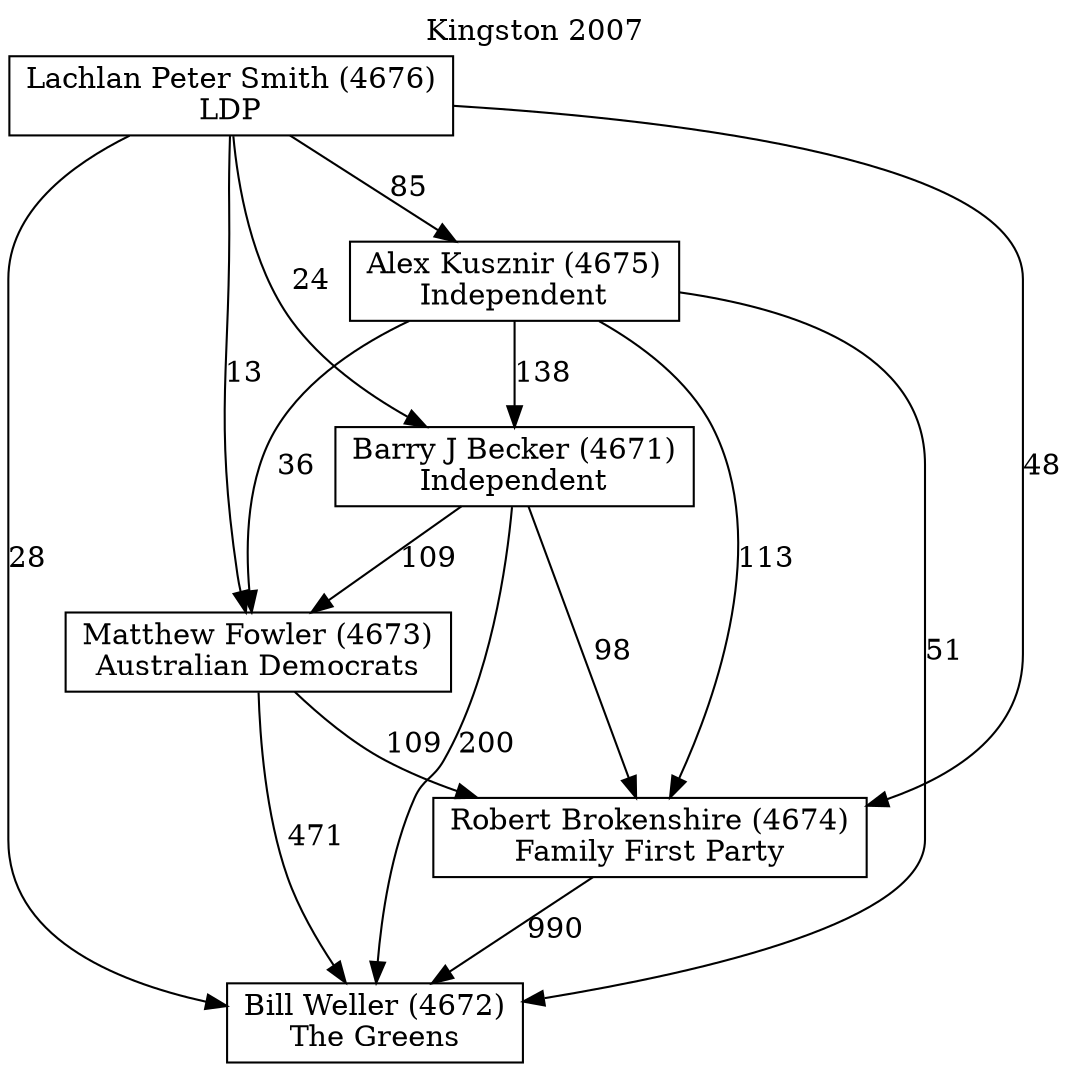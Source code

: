 // House preference flow
digraph "Bill Weller (4672)_Kingston_2007" {
	graph [label="Kingston 2007" labelloc=t mclimit=10]
	node [shape=box]
	"Bill Weller (4672)" [label="Bill Weller (4672)
The Greens"]
	"Robert Brokenshire (4674)" [label="Robert Brokenshire (4674)
Family First Party"]
	"Matthew Fowler (4673)" [label="Matthew Fowler (4673)
Australian Democrats"]
	"Barry J Becker (4671)" [label="Barry J Becker (4671)
Independent"]
	"Alex Kusznir (4675)" [label="Alex Kusznir (4675)
Independent"]
	"Lachlan Peter Smith (4676)" [label="Lachlan Peter Smith (4676)
LDP"]
	"Bill Weller (4672)" [label="Bill Weller (4672)
The Greens"]
	"Matthew Fowler (4673)" [label="Matthew Fowler (4673)
Australian Democrats"]
	"Barry J Becker (4671)" [label="Barry J Becker (4671)
Independent"]
	"Alex Kusznir (4675)" [label="Alex Kusznir (4675)
Independent"]
	"Lachlan Peter Smith (4676)" [label="Lachlan Peter Smith (4676)
LDP"]
	"Bill Weller (4672)" [label="Bill Weller (4672)
The Greens"]
	"Barry J Becker (4671)" [label="Barry J Becker (4671)
Independent"]
	"Alex Kusznir (4675)" [label="Alex Kusznir (4675)
Independent"]
	"Lachlan Peter Smith (4676)" [label="Lachlan Peter Smith (4676)
LDP"]
	"Bill Weller (4672)" [label="Bill Weller (4672)
The Greens"]
	"Alex Kusznir (4675)" [label="Alex Kusznir (4675)
Independent"]
	"Lachlan Peter Smith (4676)" [label="Lachlan Peter Smith (4676)
LDP"]
	"Bill Weller (4672)" [label="Bill Weller (4672)
The Greens"]
	"Lachlan Peter Smith (4676)" [label="Lachlan Peter Smith (4676)
LDP"]
	"Lachlan Peter Smith (4676)" [label="Lachlan Peter Smith (4676)
LDP"]
	"Alex Kusznir (4675)" [label="Alex Kusznir (4675)
Independent"]
	"Lachlan Peter Smith (4676)" [label="Lachlan Peter Smith (4676)
LDP"]
	"Lachlan Peter Smith (4676)" [label="Lachlan Peter Smith (4676)
LDP"]
	"Barry J Becker (4671)" [label="Barry J Becker (4671)
Independent"]
	"Alex Kusznir (4675)" [label="Alex Kusznir (4675)
Independent"]
	"Lachlan Peter Smith (4676)" [label="Lachlan Peter Smith (4676)
LDP"]
	"Barry J Becker (4671)" [label="Barry J Becker (4671)
Independent"]
	"Lachlan Peter Smith (4676)" [label="Lachlan Peter Smith (4676)
LDP"]
	"Lachlan Peter Smith (4676)" [label="Lachlan Peter Smith (4676)
LDP"]
	"Alex Kusznir (4675)" [label="Alex Kusznir (4675)
Independent"]
	"Lachlan Peter Smith (4676)" [label="Lachlan Peter Smith (4676)
LDP"]
	"Lachlan Peter Smith (4676)" [label="Lachlan Peter Smith (4676)
LDP"]
	"Matthew Fowler (4673)" [label="Matthew Fowler (4673)
Australian Democrats"]
	"Barry J Becker (4671)" [label="Barry J Becker (4671)
Independent"]
	"Alex Kusznir (4675)" [label="Alex Kusznir (4675)
Independent"]
	"Lachlan Peter Smith (4676)" [label="Lachlan Peter Smith (4676)
LDP"]
	"Matthew Fowler (4673)" [label="Matthew Fowler (4673)
Australian Democrats"]
	"Alex Kusznir (4675)" [label="Alex Kusznir (4675)
Independent"]
	"Lachlan Peter Smith (4676)" [label="Lachlan Peter Smith (4676)
LDP"]
	"Matthew Fowler (4673)" [label="Matthew Fowler (4673)
Australian Democrats"]
	"Lachlan Peter Smith (4676)" [label="Lachlan Peter Smith (4676)
LDP"]
	"Lachlan Peter Smith (4676)" [label="Lachlan Peter Smith (4676)
LDP"]
	"Alex Kusznir (4675)" [label="Alex Kusznir (4675)
Independent"]
	"Lachlan Peter Smith (4676)" [label="Lachlan Peter Smith (4676)
LDP"]
	"Lachlan Peter Smith (4676)" [label="Lachlan Peter Smith (4676)
LDP"]
	"Barry J Becker (4671)" [label="Barry J Becker (4671)
Independent"]
	"Alex Kusznir (4675)" [label="Alex Kusznir (4675)
Independent"]
	"Lachlan Peter Smith (4676)" [label="Lachlan Peter Smith (4676)
LDP"]
	"Barry J Becker (4671)" [label="Barry J Becker (4671)
Independent"]
	"Lachlan Peter Smith (4676)" [label="Lachlan Peter Smith (4676)
LDP"]
	"Lachlan Peter Smith (4676)" [label="Lachlan Peter Smith (4676)
LDP"]
	"Alex Kusznir (4675)" [label="Alex Kusznir (4675)
Independent"]
	"Lachlan Peter Smith (4676)" [label="Lachlan Peter Smith (4676)
LDP"]
	"Lachlan Peter Smith (4676)" [label="Lachlan Peter Smith (4676)
LDP"]
	"Robert Brokenshire (4674)" [label="Robert Brokenshire (4674)
Family First Party"]
	"Matthew Fowler (4673)" [label="Matthew Fowler (4673)
Australian Democrats"]
	"Barry J Becker (4671)" [label="Barry J Becker (4671)
Independent"]
	"Alex Kusznir (4675)" [label="Alex Kusznir (4675)
Independent"]
	"Lachlan Peter Smith (4676)" [label="Lachlan Peter Smith (4676)
LDP"]
	"Robert Brokenshire (4674)" [label="Robert Brokenshire (4674)
Family First Party"]
	"Barry J Becker (4671)" [label="Barry J Becker (4671)
Independent"]
	"Alex Kusznir (4675)" [label="Alex Kusznir (4675)
Independent"]
	"Lachlan Peter Smith (4676)" [label="Lachlan Peter Smith (4676)
LDP"]
	"Robert Brokenshire (4674)" [label="Robert Brokenshire (4674)
Family First Party"]
	"Alex Kusznir (4675)" [label="Alex Kusznir (4675)
Independent"]
	"Lachlan Peter Smith (4676)" [label="Lachlan Peter Smith (4676)
LDP"]
	"Robert Brokenshire (4674)" [label="Robert Brokenshire (4674)
Family First Party"]
	"Lachlan Peter Smith (4676)" [label="Lachlan Peter Smith (4676)
LDP"]
	"Lachlan Peter Smith (4676)" [label="Lachlan Peter Smith (4676)
LDP"]
	"Alex Kusznir (4675)" [label="Alex Kusznir (4675)
Independent"]
	"Lachlan Peter Smith (4676)" [label="Lachlan Peter Smith (4676)
LDP"]
	"Lachlan Peter Smith (4676)" [label="Lachlan Peter Smith (4676)
LDP"]
	"Barry J Becker (4671)" [label="Barry J Becker (4671)
Independent"]
	"Alex Kusznir (4675)" [label="Alex Kusznir (4675)
Independent"]
	"Lachlan Peter Smith (4676)" [label="Lachlan Peter Smith (4676)
LDP"]
	"Barry J Becker (4671)" [label="Barry J Becker (4671)
Independent"]
	"Lachlan Peter Smith (4676)" [label="Lachlan Peter Smith (4676)
LDP"]
	"Lachlan Peter Smith (4676)" [label="Lachlan Peter Smith (4676)
LDP"]
	"Alex Kusznir (4675)" [label="Alex Kusznir (4675)
Independent"]
	"Lachlan Peter Smith (4676)" [label="Lachlan Peter Smith (4676)
LDP"]
	"Lachlan Peter Smith (4676)" [label="Lachlan Peter Smith (4676)
LDP"]
	"Matthew Fowler (4673)" [label="Matthew Fowler (4673)
Australian Democrats"]
	"Barry J Becker (4671)" [label="Barry J Becker (4671)
Independent"]
	"Alex Kusznir (4675)" [label="Alex Kusznir (4675)
Independent"]
	"Lachlan Peter Smith (4676)" [label="Lachlan Peter Smith (4676)
LDP"]
	"Matthew Fowler (4673)" [label="Matthew Fowler (4673)
Australian Democrats"]
	"Alex Kusznir (4675)" [label="Alex Kusznir (4675)
Independent"]
	"Lachlan Peter Smith (4676)" [label="Lachlan Peter Smith (4676)
LDP"]
	"Matthew Fowler (4673)" [label="Matthew Fowler (4673)
Australian Democrats"]
	"Lachlan Peter Smith (4676)" [label="Lachlan Peter Smith (4676)
LDP"]
	"Lachlan Peter Smith (4676)" [label="Lachlan Peter Smith (4676)
LDP"]
	"Alex Kusznir (4675)" [label="Alex Kusznir (4675)
Independent"]
	"Lachlan Peter Smith (4676)" [label="Lachlan Peter Smith (4676)
LDP"]
	"Lachlan Peter Smith (4676)" [label="Lachlan Peter Smith (4676)
LDP"]
	"Barry J Becker (4671)" [label="Barry J Becker (4671)
Independent"]
	"Alex Kusznir (4675)" [label="Alex Kusznir (4675)
Independent"]
	"Lachlan Peter Smith (4676)" [label="Lachlan Peter Smith (4676)
LDP"]
	"Barry J Becker (4671)" [label="Barry J Becker (4671)
Independent"]
	"Lachlan Peter Smith (4676)" [label="Lachlan Peter Smith (4676)
LDP"]
	"Lachlan Peter Smith (4676)" [label="Lachlan Peter Smith (4676)
LDP"]
	"Alex Kusznir (4675)" [label="Alex Kusznir (4675)
Independent"]
	"Lachlan Peter Smith (4676)" [label="Lachlan Peter Smith (4676)
LDP"]
	"Lachlan Peter Smith (4676)" [label="Lachlan Peter Smith (4676)
LDP"]
	"Robert Brokenshire (4674)" -> "Bill Weller (4672)" [label=990]
	"Matthew Fowler (4673)" -> "Robert Brokenshire (4674)" [label=109]
	"Barry J Becker (4671)" -> "Matthew Fowler (4673)" [label=109]
	"Alex Kusznir (4675)" -> "Barry J Becker (4671)" [label=138]
	"Lachlan Peter Smith (4676)" -> "Alex Kusznir (4675)" [label=85]
	"Matthew Fowler (4673)" -> "Bill Weller (4672)" [label=471]
	"Barry J Becker (4671)" -> "Bill Weller (4672)" [label=200]
	"Alex Kusznir (4675)" -> "Bill Weller (4672)" [label=51]
	"Lachlan Peter Smith (4676)" -> "Bill Weller (4672)" [label=28]
	"Lachlan Peter Smith (4676)" -> "Barry J Becker (4671)" [label=24]
	"Alex Kusznir (4675)" -> "Matthew Fowler (4673)" [label=36]
	"Lachlan Peter Smith (4676)" -> "Matthew Fowler (4673)" [label=13]
	"Barry J Becker (4671)" -> "Robert Brokenshire (4674)" [label=98]
	"Alex Kusznir (4675)" -> "Robert Brokenshire (4674)" [label=113]
	"Lachlan Peter Smith (4676)" -> "Robert Brokenshire (4674)" [label=48]
}
